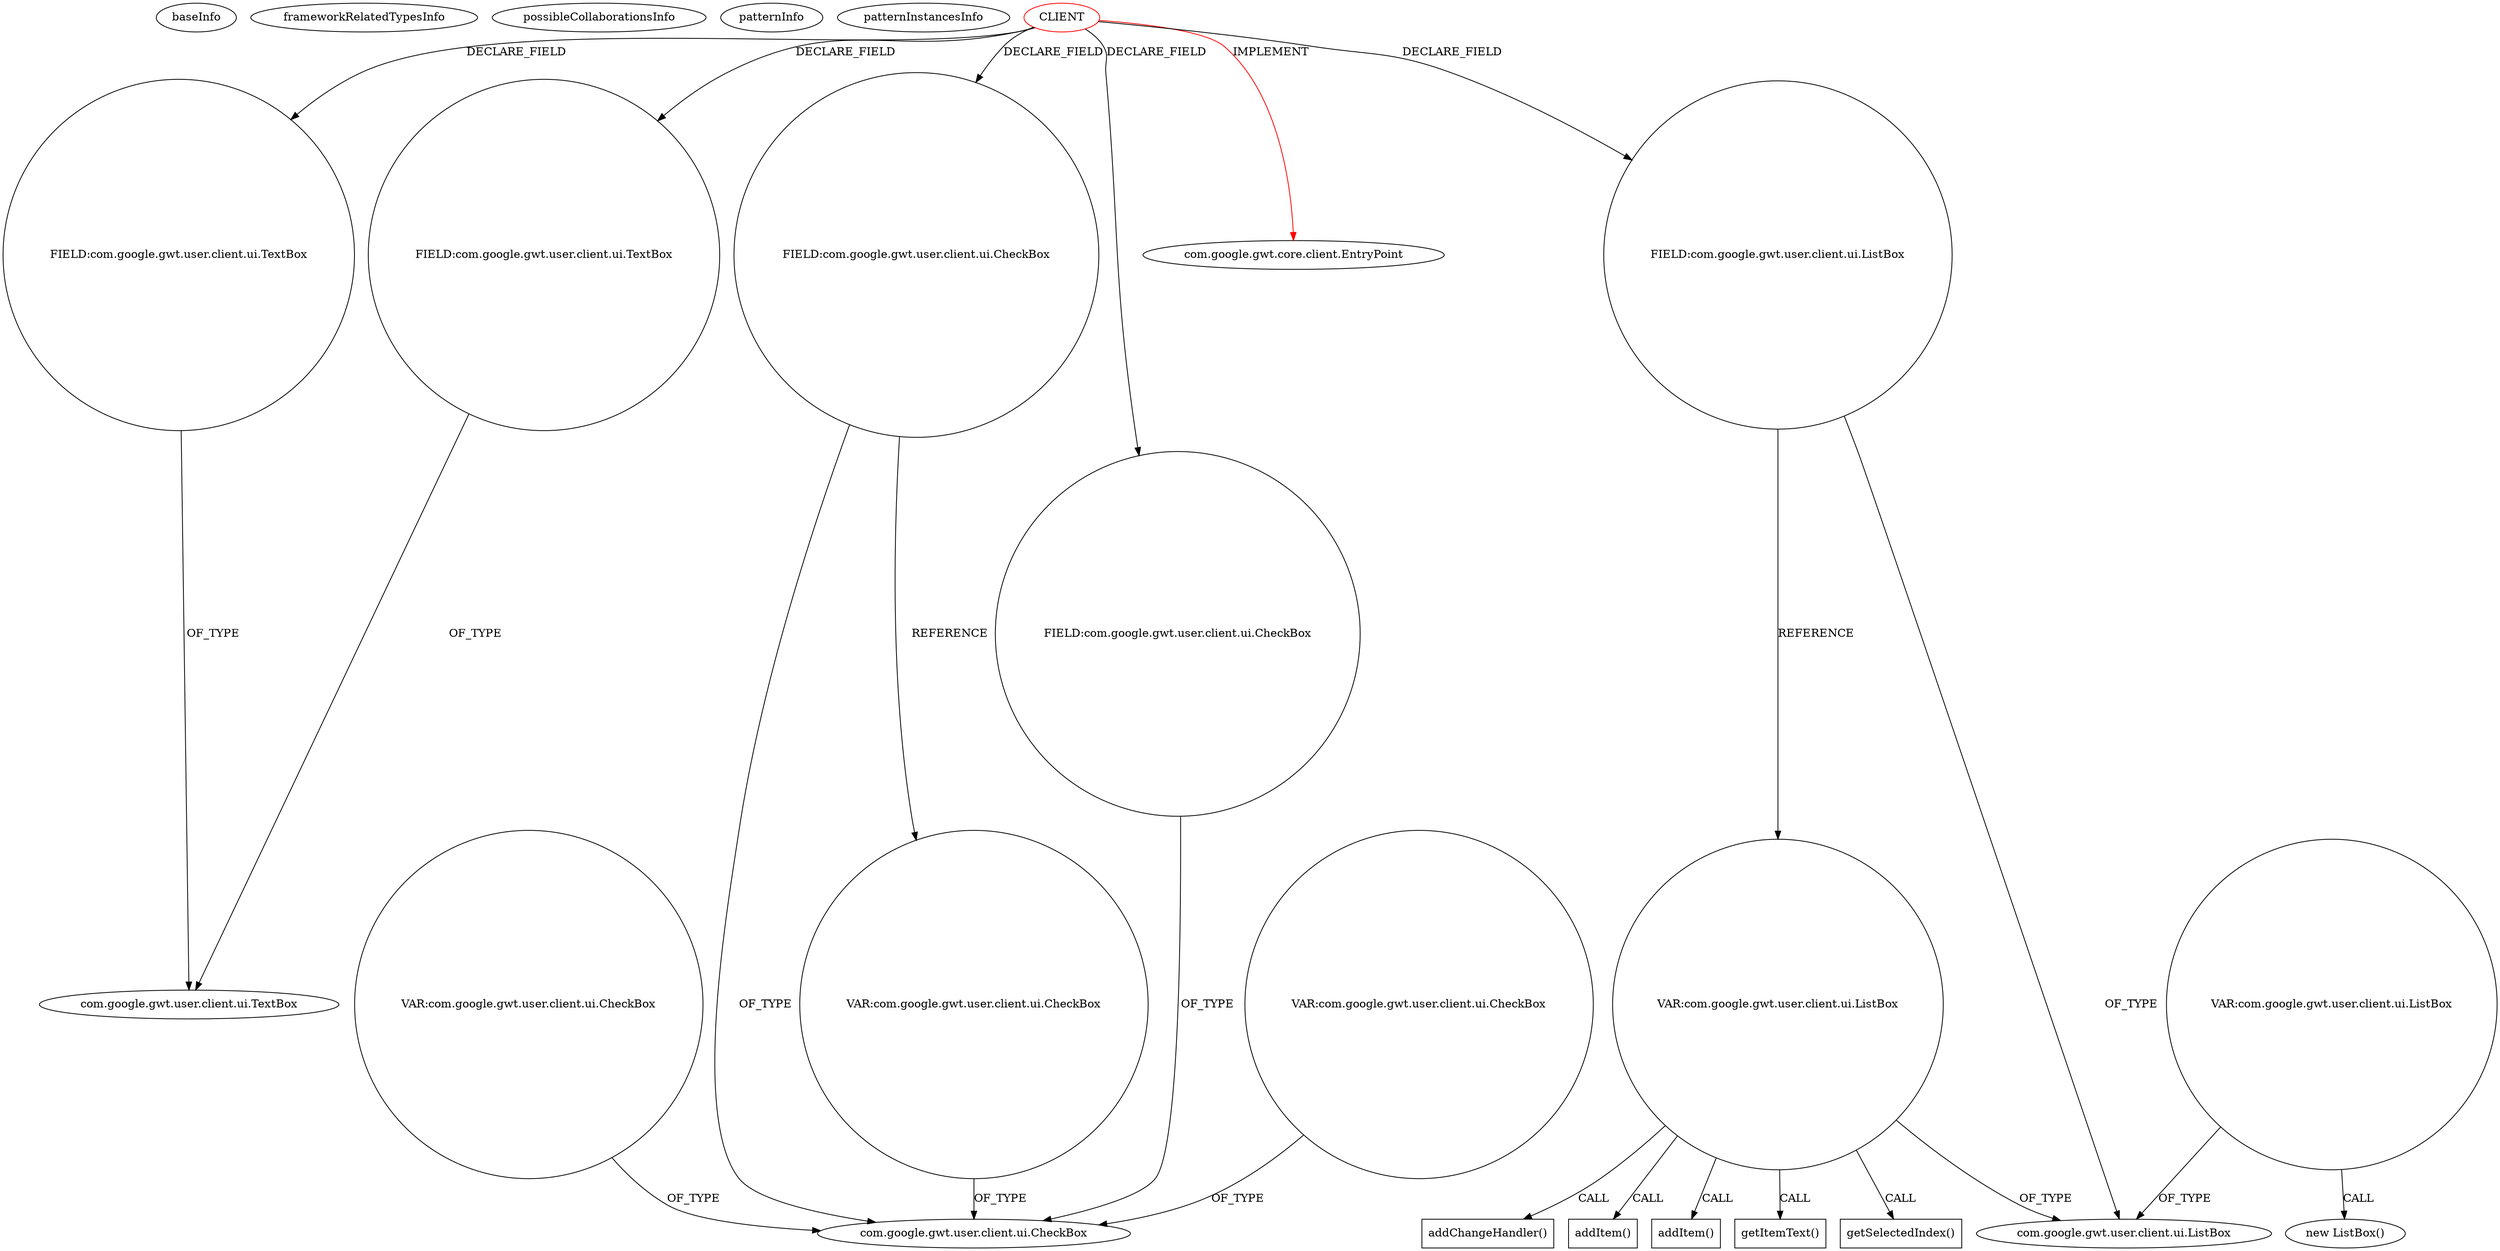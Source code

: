 digraph {
baseInfo[graphId=196,category="pattern",isAnonymous=false,possibleRelation=false]
frameworkRelatedTypesInfo[0="com.google.gwt.core.client.EntryPoint"]
possibleCollaborationsInfo[]
patternInfo[frequency=2.0,patternRootClient=0]
patternInstancesInfo[0="spydon-esiade~/spydon-esiade/esiade-master/src/net/esiade/client/Esiade.java~Esiade~4504",1="akjava-WebTestMaker~/akjava-WebTestMaker/WebTestMaker-master/src/com/akjava/gwt/webtestmaker/client/WebTestMaker.java~WebTestMaker~655"]
54[label="FIELD:com.google.gwt.user.client.ui.TextBox",vertexType="FIELD_DECLARATION",isFrameworkType=false,shape=circle]
0[label="CLIENT",vertexType="ROOT_CLIENT_CLASS_DECLARATION",isFrameworkType=false,color=red]
2[label="FIELD:com.google.gwt.user.client.ui.CheckBox",vertexType="FIELD_DECLARATION",isFrameworkType=false,shape=circle]
4[label="FIELD:com.google.gwt.user.client.ui.CheckBox",vertexType="FIELD_DECLARATION",isFrameworkType=false,shape=circle]
1[label="com.google.gwt.core.client.EntryPoint",vertexType="FRAMEWORK_INTERFACE_TYPE",isFrameworkType=false]
369[label="VAR:com.google.gwt.user.client.ui.CheckBox",vertexType="VARIABLE_EXPRESION",isFrameworkType=false,shape=circle]
17[label="com.google.gwt.user.client.ui.TextBox",vertexType="FRAMEWORK_CLASS_TYPE",isFrameworkType=false]
3[label="com.google.gwt.user.client.ui.CheckBox",vertexType="FRAMEWORK_CLASS_TYPE",isFrameworkType=false]
439[label="VAR:com.google.gwt.user.client.ui.CheckBox",vertexType="VARIABLE_EXPRESION",isFrameworkType=false,shape=circle]
442[label="VAR:com.google.gwt.user.client.ui.CheckBox",vertexType="VARIABLE_EXPRESION",isFrameworkType=false,shape=circle]
12[label="FIELD:com.google.gwt.user.client.ui.ListBox",vertexType="FIELD_DECLARATION",isFrameworkType=false,shape=circle]
7[label="com.google.gwt.user.client.ui.ListBox",vertexType="FRAMEWORK_CLASS_TYPE",isFrameworkType=false]
407[label="VAR:com.google.gwt.user.client.ui.ListBox",vertexType="VARIABLE_EXPRESION",isFrameworkType=false,shape=circle]
346[label="VAR:com.google.gwt.user.client.ui.ListBox",vertexType="VARIABLE_EXPRESION",isFrameworkType=false,shape=circle]
347[label="addItem()",vertexType="INSIDE_CALL",isFrameworkType=false,shape=box]
350[label="addItem()",vertexType="INSIDE_CALL",isFrameworkType=false,shape=box]
358[label="getItemText()",vertexType="INSIDE_CALL",isFrameworkType=false,shape=box]
360[label="getSelectedIndex()",vertexType="INSIDE_CALL",isFrameworkType=false,shape=box]
352[label="addChangeHandler()",vertexType="INSIDE_CALL",isFrameworkType=false,shape=box]
406[label="new ListBox()",vertexType="CONSTRUCTOR_CALL",isFrameworkType=false]
58[label="FIELD:com.google.gwt.user.client.ui.TextBox",vertexType="FIELD_DECLARATION",isFrameworkType=false,shape=circle]
407->7[label="OF_TYPE"]
2->3[label="OF_TYPE"]
0->12[label="DECLARE_FIELD"]
369->3[label="OF_TYPE"]
0->58[label="DECLARE_FIELD"]
0->2[label="DECLARE_FIELD"]
407->406[label="CALL"]
2->369[label="REFERENCE"]
442->3[label="OF_TYPE"]
346->347[label="CALL"]
346->350[label="CALL"]
54->17[label="OF_TYPE"]
12->7[label="OF_TYPE"]
0->54[label="DECLARE_FIELD"]
4->3[label="OF_TYPE"]
0->1[label="IMPLEMENT",color=red]
0->4[label="DECLARE_FIELD"]
439->3[label="OF_TYPE"]
346->7[label="OF_TYPE"]
346->358[label="CALL"]
346->360[label="CALL"]
12->346[label="REFERENCE"]
346->352[label="CALL"]
58->17[label="OF_TYPE"]
}
